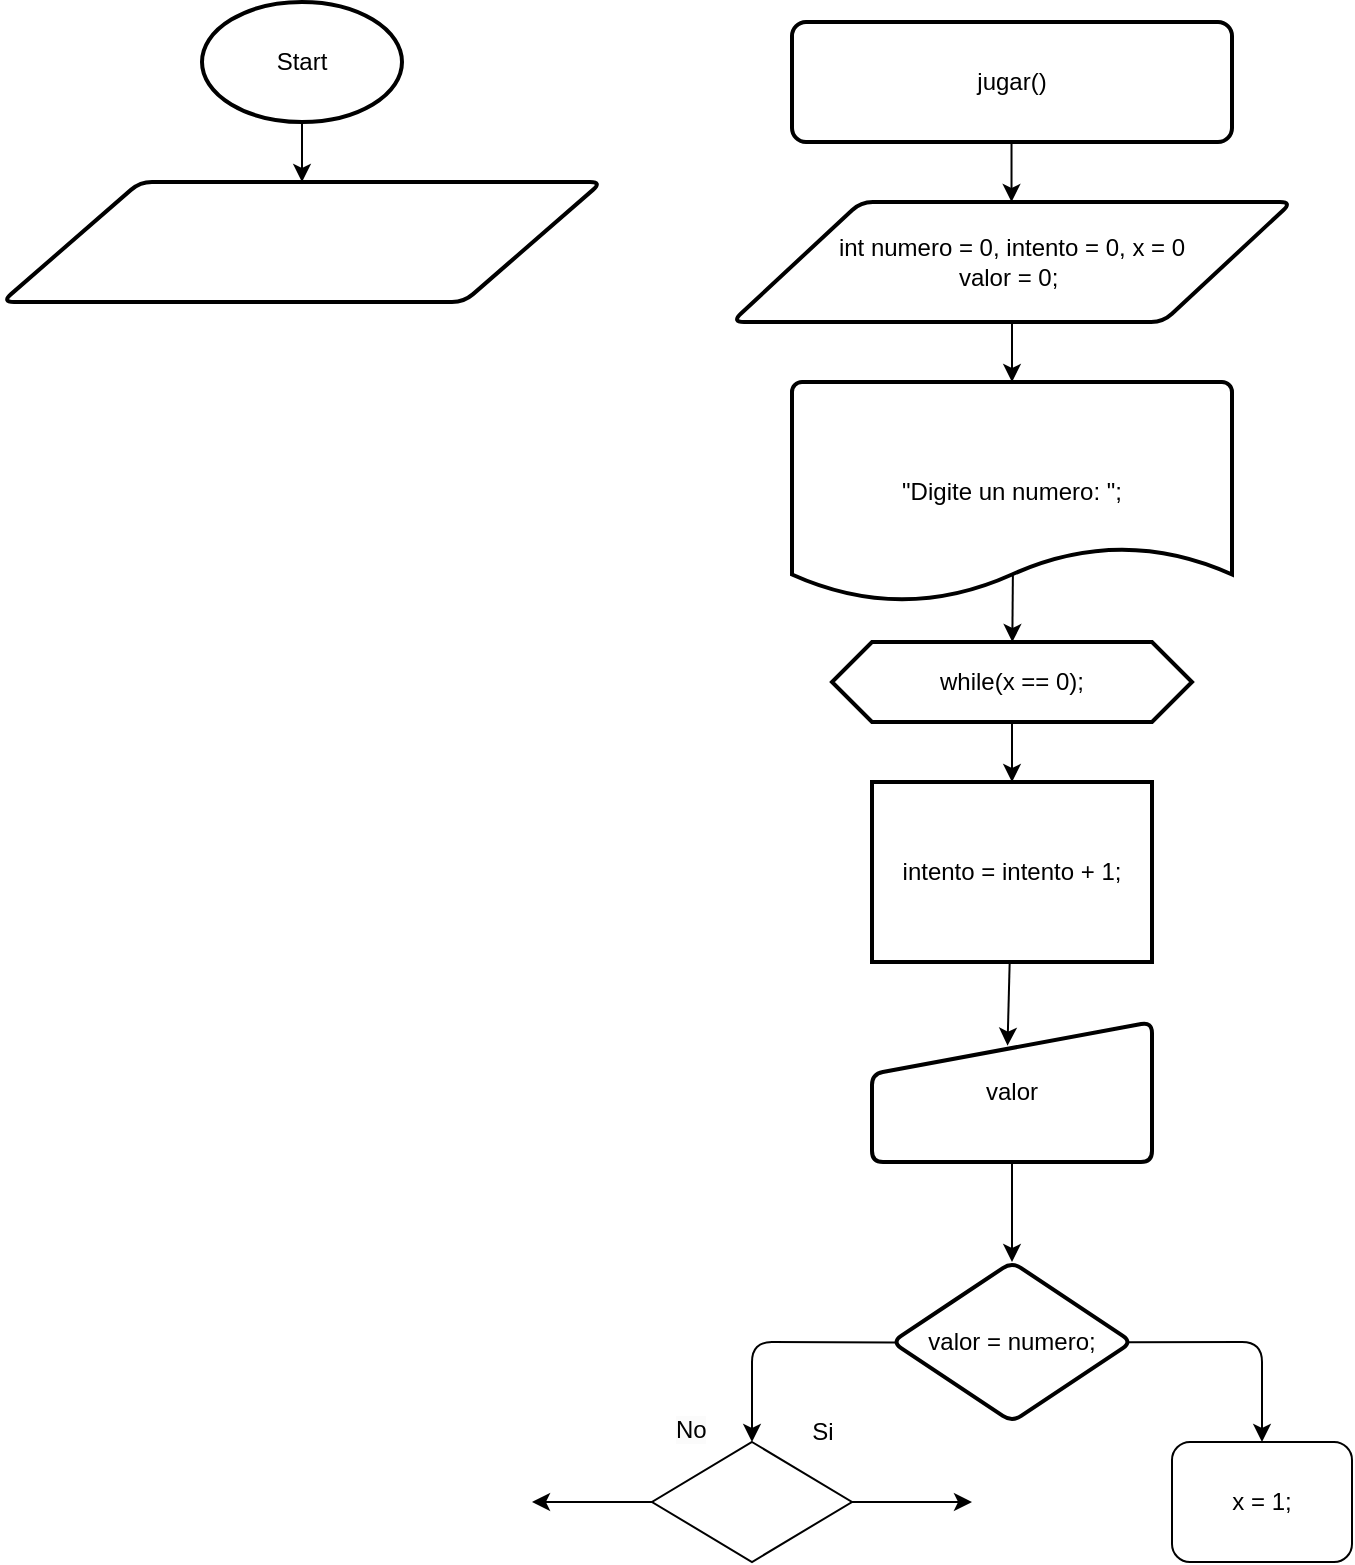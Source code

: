<mxfile>
    <diagram id="u1VLZLcf8KAzm1ALvAkV" name="Page-1">
        <mxGraphModel dx="655" dy="519" grid="1" gridSize="10" guides="1" tooltips="1" connect="1" arrows="1" fold="1" page="1" pageScale="1" pageWidth="850" pageHeight="1100" math="0" shadow="0">
            <root>
                <mxCell id="0"/>
                <mxCell id="1" parent="0"/>
                <mxCell id="4" style="edgeStyle=none;html=1;entryX=0.5;entryY=0;entryDx=0;entryDy=0;" edge="1" parent="1" source="2" target="3">
                    <mxGeometry relative="1" as="geometry"/>
                </mxCell>
                <mxCell id="2" value="Start" style="strokeWidth=2;html=1;shape=mxgraph.flowchart.start_1;whiteSpace=wrap;" vertex="1" parent="1">
                    <mxGeometry x="325" y="30" width="100" height="60" as="geometry"/>
                </mxCell>
                <mxCell id="3" value="" style="shape=parallelogram;html=1;strokeWidth=2;perimeter=parallelogramPerimeter;whiteSpace=wrap;rounded=1;arcSize=12;size=0.23;" vertex="1" parent="1">
                    <mxGeometry x="225" y="120" width="300" height="60" as="geometry"/>
                </mxCell>
                <mxCell id="5" value="jugar()" style="rounded=1;whiteSpace=wrap;html=1;absoluteArcSize=1;arcSize=14;strokeWidth=2;" vertex="1" parent="1">
                    <mxGeometry x="620" y="40" width="220" height="60" as="geometry"/>
                </mxCell>
                <mxCell id="10" value="int numero = 0, intento = 0, x = 0&lt;div&gt;valor = 0;&amp;nbsp;&lt;/div&gt;" style="shape=parallelogram;html=1;strokeWidth=2;perimeter=parallelogramPerimeter;whiteSpace=wrap;rounded=1;arcSize=12;size=0.23;" vertex="1" parent="1">
                    <mxGeometry x="590" y="130" width="280" height="60" as="geometry"/>
                </mxCell>
                <mxCell id="19" value="" style="edgeStyle=none;html=1;exitX=0.502;exitY=0.878;exitDx=0;exitDy=0;exitPerimeter=0;" edge="1" parent="1" source="12" target="18">
                    <mxGeometry relative="1" as="geometry"/>
                </mxCell>
                <mxCell id="12" value="&quot;Digite un numero: &quot;;" style="strokeWidth=2;html=1;shape=mxgraph.flowchart.document2;whiteSpace=wrap;size=0.25;" vertex="1" parent="1">
                    <mxGeometry x="620" y="220" width="220" height="110" as="geometry"/>
                </mxCell>
                <mxCell id="15" style="edgeStyle=none;html=1;entryX=0.5;entryY=0;entryDx=0;entryDy=0;entryPerimeter=0;" edge="1" parent="1" source="10" target="12">
                    <mxGeometry relative="1" as="geometry"/>
                </mxCell>
                <mxCell id="17" style="edgeStyle=none;html=1;entryX=0.5;entryY=0;entryDx=0;entryDy=0;entryPerimeter=0;" edge="1" parent="1">
                    <mxGeometry relative="1" as="geometry">
                        <mxPoint x="729.76" y="100" as="sourcePoint"/>
                        <mxPoint x="729.76" y="130" as="targetPoint"/>
                    </mxGeometry>
                </mxCell>
                <mxCell id="21" value="" style="edgeStyle=none;html=1;" edge="1" parent="1" source="18" target="20">
                    <mxGeometry relative="1" as="geometry"/>
                </mxCell>
                <mxCell id="18" value="while(x == 0);" style="whiteSpace=wrap;html=1;strokeWidth=2;shape=hexagon;perimeter=hexagonPerimeter2;fixedSize=1;" vertex="1" parent="1">
                    <mxGeometry x="640" y="350" width="180" height="40" as="geometry"/>
                </mxCell>
                <mxCell id="20" value="intento = intento + 1;" style="whiteSpace=wrap;html=1;strokeWidth=2;" vertex="1" parent="1">
                    <mxGeometry x="660" y="420" width="140" height="90" as="geometry"/>
                </mxCell>
                <mxCell id="26" value="" style="edgeStyle=none;html=1;" edge="1" parent="1" source="23" target="25">
                    <mxGeometry relative="1" as="geometry"/>
                </mxCell>
                <mxCell id="23" value="valor" style="html=1;strokeWidth=2;shape=manualInput;whiteSpace=wrap;rounded=1;size=26;arcSize=11;" vertex="1" parent="1">
                    <mxGeometry x="660" y="540" width="140" height="70" as="geometry"/>
                </mxCell>
                <mxCell id="24" style="edgeStyle=none;html=1;entryX=0.484;entryY=0.169;entryDx=0;entryDy=0;entryPerimeter=0;" edge="1" parent="1" source="20" target="23">
                    <mxGeometry relative="1" as="geometry"/>
                </mxCell>
                <mxCell id="27" style="edgeStyle=none;html=1;exitX=0.979;exitY=0.501;exitDx=0;exitDy=0;exitPerimeter=0;entryX=0.5;entryY=0;entryDx=0;entryDy=0;" edge="1" parent="1" source="25" target="30">
                    <mxGeometry relative="1" as="geometry">
                        <mxPoint x="870" y="700" as="targetPoint"/>
                        <Array as="points">
                            <mxPoint x="855" y="700"/>
                        </Array>
                    </mxGeometry>
                </mxCell>
                <mxCell id="28" style="edgeStyle=none;html=1;exitX=0.013;exitY=0.503;exitDx=0;exitDy=0;exitPerimeter=0;entryX=0.5;entryY=0;entryDx=0;entryDy=0;" edge="1" parent="1" source="25" target="31">
                    <mxGeometry relative="1" as="geometry">
                        <mxPoint x="590" y="700" as="targetPoint"/>
                        <Array as="points">
                            <mxPoint x="600" y="700"/>
                        </Array>
                    </mxGeometry>
                </mxCell>
                <mxCell id="25" value="valor = numero;" style="rhombus;whiteSpace=wrap;html=1;strokeWidth=2;rounded=1;arcSize=11;" vertex="1" parent="1">
                    <mxGeometry x="670" y="660" width="120" height="80" as="geometry"/>
                </mxCell>
                <mxCell id="30" value="x = 1;" style="rounded=1;whiteSpace=wrap;html=1;" vertex="1" parent="1">
                    <mxGeometry x="810" y="750" width="90" height="60" as="geometry"/>
                </mxCell>
                <mxCell id="36" style="edgeStyle=none;html=1;" edge="1" parent="1" source="31">
                    <mxGeometry relative="1" as="geometry">
                        <mxPoint x="490" y="780" as="targetPoint"/>
                    </mxGeometry>
                </mxCell>
                <mxCell id="37" style="edgeStyle=none;html=1;" edge="1" parent="1" source="31">
                    <mxGeometry relative="1" as="geometry">
                        <mxPoint x="710" y="780" as="targetPoint"/>
                    </mxGeometry>
                </mxCell>
                <mxCell id="31" value="" style="rhombus;whiteSpace=wrap;html=1;" vertex="1" parent="1">
                    <mxGeometry x="550" y="750" width="100" height="60" as="geometry"/>
                </mxCell>
                <mxCell id="34" value="Si" style="text;html=1;align=center;verticalAlign=middle;resizable=0;points=[];autosize=1;strokeColor=none;fillColor=none;" vertex="1" parent="1">
                    <mxGeometry x="620" y="730" width="30" height="30" as="geometry"/>
                </mxCell>
                <mxCell id="35" value="&lt;span style=&quot;color: rgb(0, 0, 0); font-family: Helvetica; font-size: 12px; font-style: normal; font-variant-ligatures: normal; font-variant-caps: normal; font-weight: 400; letter-spacing: normal; orphans: 2; text-align: center; text-indent: 0px; text-transform: none; widows: 2; word-spacing: 0px; -webkit-text-stroke-width: 0px; white-space: nowrap; background-color: rgb(251, 251, 251); text-decoration-thickness: initial; text-decoration-style: initial; text-decoration-color: initial; float: none; display: inline !important;&quot;&gt;No&lt;/span&gt;" style="text;whiteSpace=wrap;html=1;" vertex="1" parent="1">
                    <mxGeometry x="560" y="730" width="40" height="40" as="geometry"/>
                </mxCell>
            </root>
        </mxGraphModel>
    </diagram>
</mxfile>